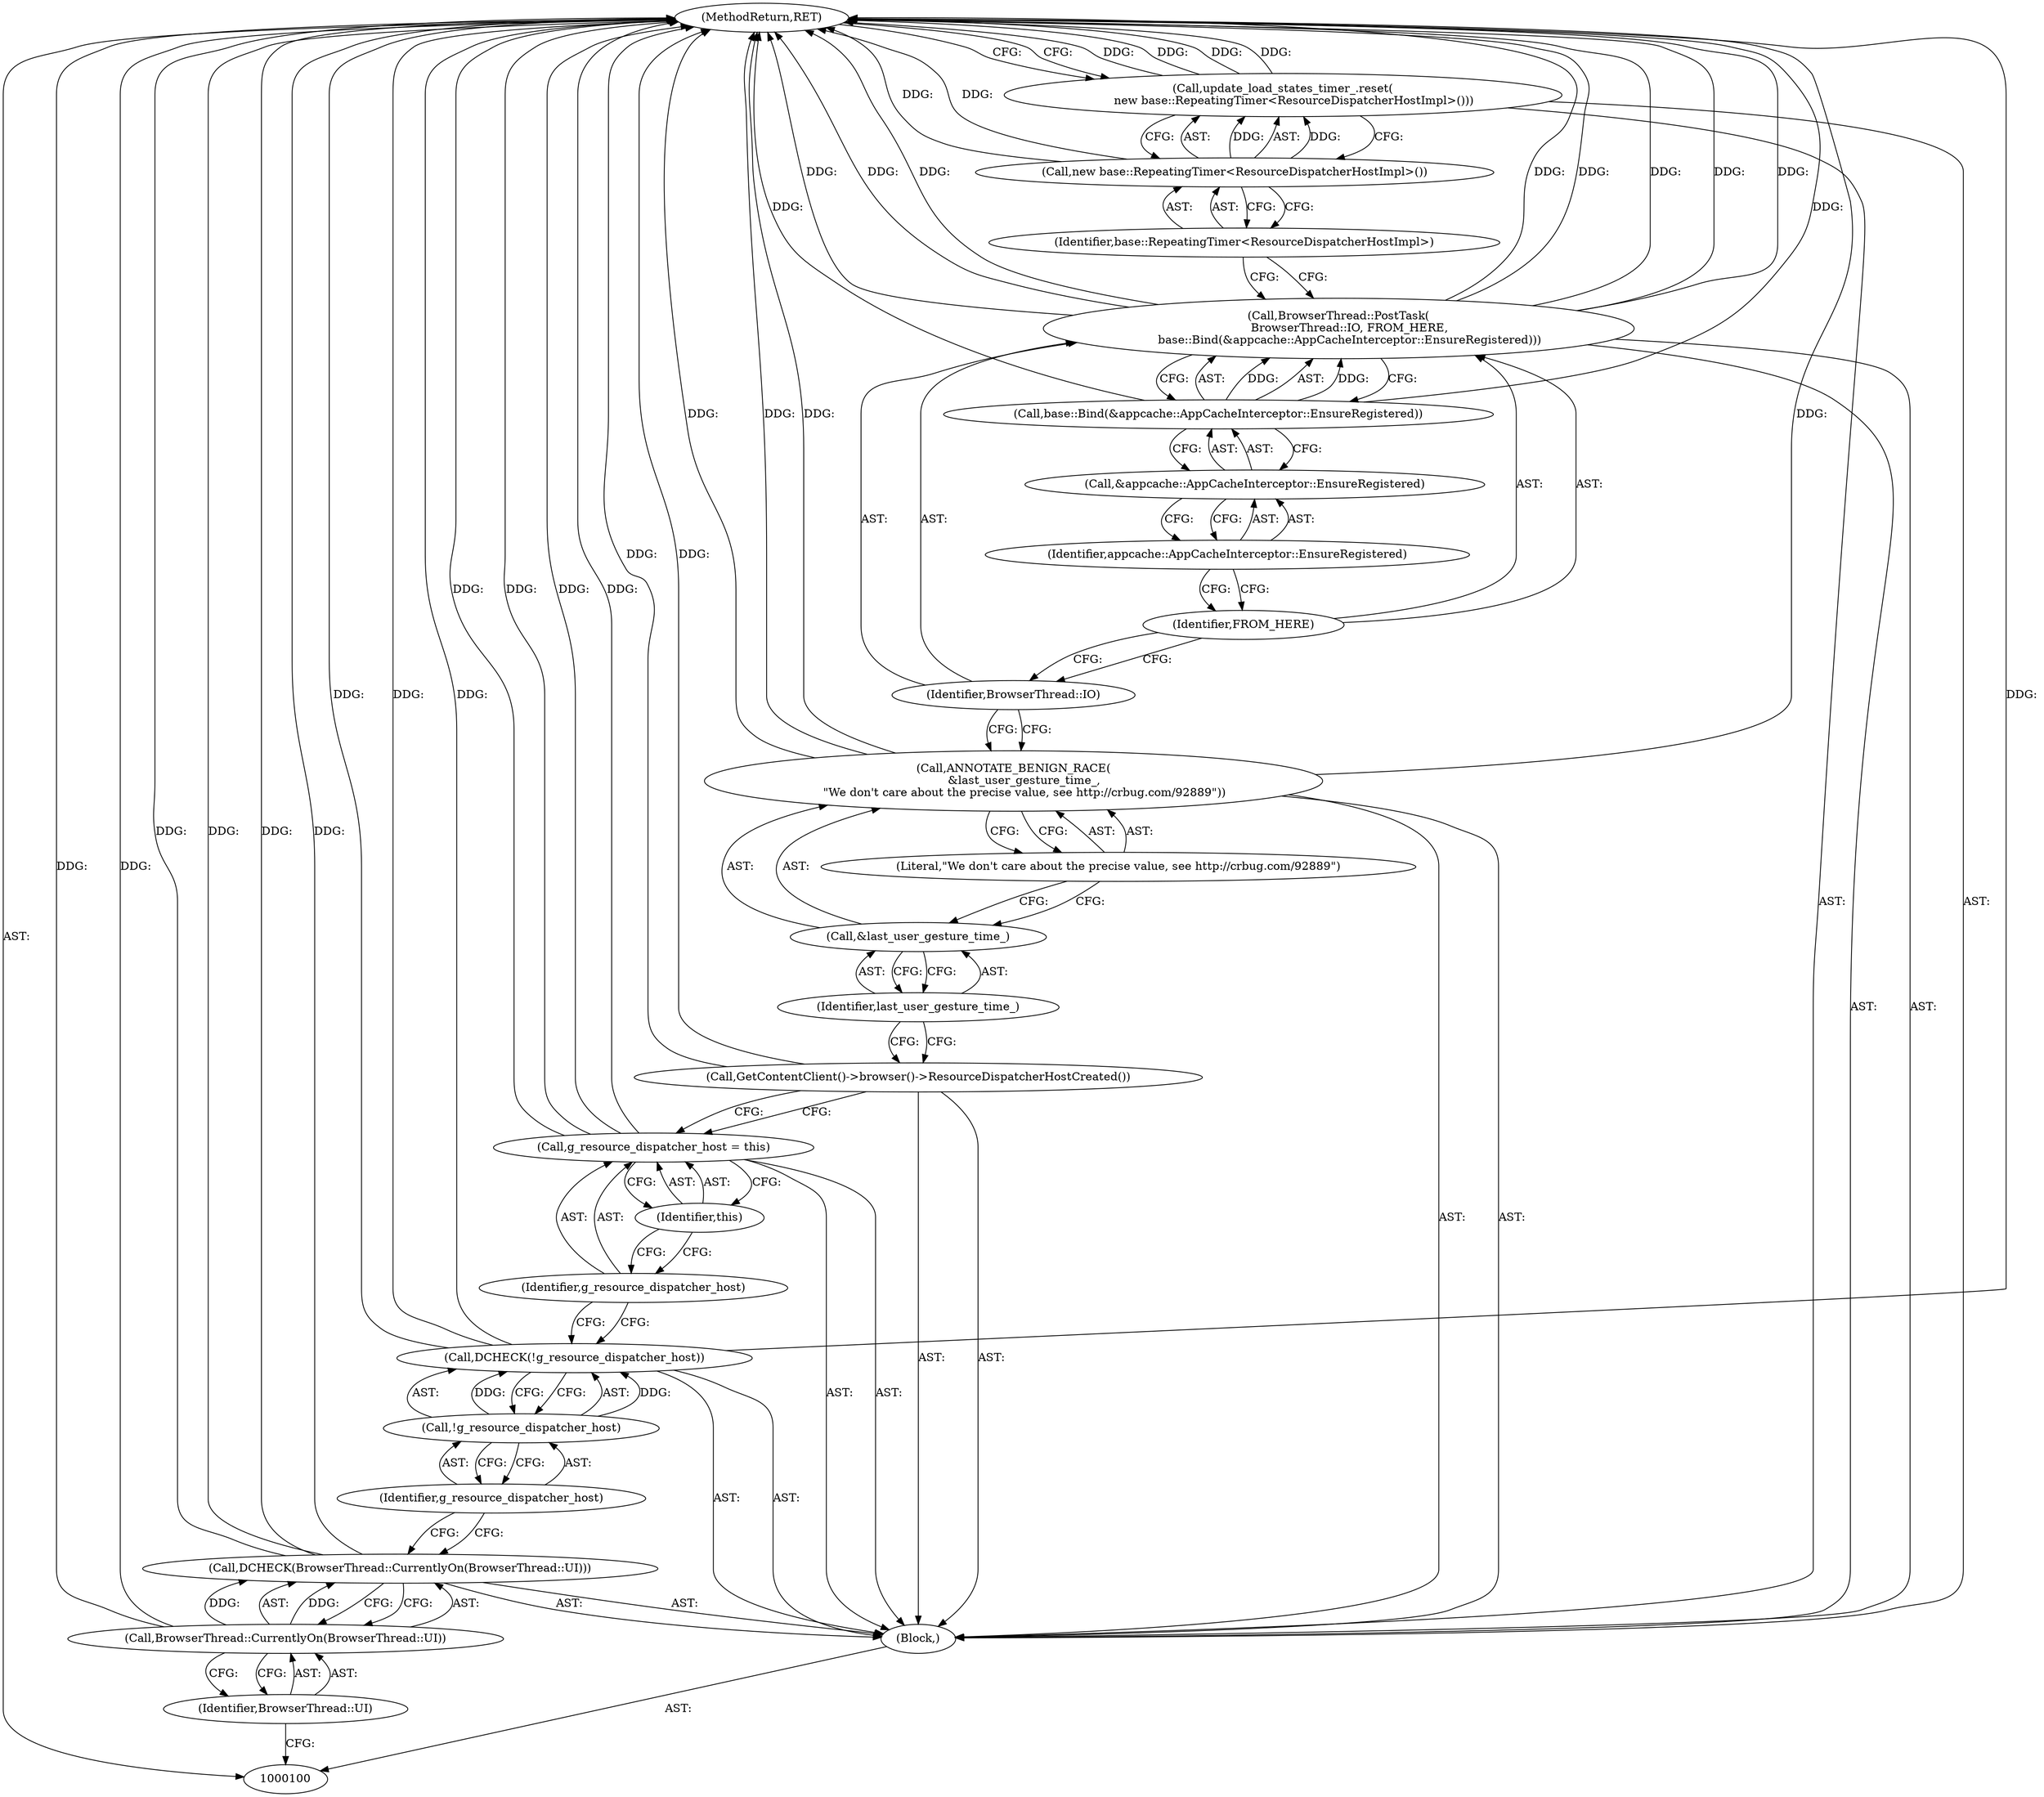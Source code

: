 digraph "0_Chrome_5385c44d9634d00b1cec2abf0fe7290d4205c7b0_2" {
"1000125" [label="(MethodReturn,RET)"];
"1000101" [label="(Block,)"];
"1000102" [label="(Call,DCHECK(BrowserThread::CurrentlyOn(BrowserThread::UI)))"];
"1000104" [label="(Identifier,BrowserThread::UI)"];
"1000103" [label="(Call,BrowserThread::CurrentlyOn(BrowserThread::UI))"];
"1000107" [label="(Identifier,g_resource_dispatcher_host)"];
"1000105" [label="(Call,DCHECK(!g_resource_dispatcher_host))"];
"1000106" [label="(Call,!g_resource_dispatcher_host)"];
"1000108" [label="(Call,g_resource_dispatcher_host = this)"];
"1000109" [label="(Identifier,g_resource_dispatcher_host)"];
"1000110" [label="(Identifier,this)"];
"1000111" [label="(Call,GetContentClient()->browser()->ResourceDispatcherHostCreated())"];
"1000112" [label="(Call,ANNOTATE_BENIGN_RACE(\n      &last_user_gesture_time_,\n      \"We don't care about the precise value, see http://crbug.com/92889\"))"];
"1000113" [label="(Call,&last_user_gesture_time_)"];
"1000114" [label="(Identifier,last_user_gesture_time_)"];
"1000115" [label="(Literal,\"We don't care about the precise value, see http://crbug.com/92889\")"];
"1000116" [label="(Call,BrowserThread::PostTask(\n      BrowserThread::IO, FROM_HERE,\n      base::Bind(&appcache::AppCacheInterceptor::EnsureRegistered)))"];
"1000118" [label="(Identifier,FROM_HERE)"];
"1000117" [label="(Identifier,BrowserThread::IO)"];
"1000120" [label="(Call,&appcache::AppCacheInterceptor::EnsureRegistered)"];
"1000121" [label="(Identifier,appcache::AppCacheInterceptor::EnsureRegistered)"];
"1000119" [label="(Call,base::Bind(&appcache::AppCacheInterceptor::EnsureRegistered))"];
"1000122" [label="(Call,update_load_states_timer_.reset(\n      new base::RepeatingTimer<ResourceDispatcherHostImpl>()))"];
"1000124" [label="(Identifier,base::RepeatingTimer<ResourceDispatcherHostImpl>)"];
"1000123" [label="(Call,new base::RepeatingTimer<ResourceDispatcherHostImpl>())"];
"1000125" -> "1000100"  [label="AST: "];
"1000125" -> "1000122"  [label="CFG: "];
"1000116" -> "1000125"  [label="DDG: "];
"1000116" -> "1000125"  [label="DDG: "];
"1000116" -> "1000125"  [label="DDG: "];
"1000116" -> "1000125"  [label="DDG: "];
"1000103" -> "1000125"  [label="DDG: "];
"1000105" -> "1000125"  [label="DDG: "];
"1000105" -> "1000125"  [label="DDG: "];
"1000122" -> "1000125"  [label="DDG: "];
"1000122" -> "1000125"  [label="DDG: "];
"1000102" -> "1000125"  [label="DDG: "];
"1000102" -> "1000125"  [label="DDG: "];
"1000123" -> "1000125"  [label="DDG: "];
"1000112" -> "1000125"  [label="DDG: "];
"1000112" -> "1000125"  [label="DDG: "];
"1000108" -> "1000125"  [label="DDG: "];
"1000108" -> "1000125"  [label="DDG: "];
"1000119" -> "1000125"  [label="DDG: "];
"1000111" -> "1000125"  [label="DDG: "];
"1000101" -> "1000100"  [label="AST: "];
"1000102" -> "1000101"  [label="AST: "];
"1000105" -> "1000101"  [label="AST: "];
"1000108" -> "1000101"  [label="AST: "];
"1000111" -> "1000101"  [label="AST: "];
"1000112" -> "1000101"  [label="AST: "];
"1000116" -> "1000101"  [label="AST: "];
"1000122" -> "1000101"  [label="AST: "];
"1000102" -> "1000101"  [label="AST: "];
"1000102" -> "1000103"  [label="CFG: "];
"1000103" -> "1000102"  [label="AST: "];
"1000107" -> "1000102"  [label="CFG: "];
"1000102" -> "1000125"  [label="DDG: "];
"1000102" -> "1000125"  [label="DDG: "];
"1000103" -> "1000102"  [label="DDG: "];
"1000104" -> "1000103"  [label="AST: "];
"1000104" -> "1000100"  [label="CFG: "];
"1000103" -> "1000104"  [label="CFG: "];
"1000103" -> "1000102"  [label="AST: "];
"1000103" -> "1000104"  [label="CFG: "];
"1000104" -> "1000103"  [label="AST: "];
"1000102" -> "1000103"  [label="CFG: "];
"1000103" -> "1000125"  [label="DDG: "];
"1000103" -> "1000102"  [label="DDG: "];
"1000107" -> "1000106"  [label="AST: "];
"1000107" -> "1000102"  [label="CFG: "];
"1000106" -> "1000107"  [label="CFG: "];
"1000105" -> "1000101"  [label="AST: "];
"1000105" -> "1000106"  [label="CFG: "];
"1000106" -> "1000105"  [label="AST: "];
"1000109" -> "1000105"  [label="CFG: "];
"1000105" -> "1000125"  [label="DDG: "];
"1000105" -> "1000125"  [label="DDG: "];
"1000106" -> "1000105"  [label="DDG: "];
"1000106" -> "1000105"  [label="AST: "];
"1000106" -> "1000107"  [label="CFG: "];
"1000107" -> "1000106"  [label="AST: "];
"1000105" -> "1000106"  [label="CFG: "];
"1000106" -> "1000105"  [label="DDG: "];
"1000108" -> "1000101"  [label="AST: "];
"1000108" -> "1000110"  [label="CFG: "];
"1000109" -> "1000108"  [label="AST: "];
"1000110" -> "1000108"  [label="AST: "];
"1000111" -> "1000108"  [label="CFG: "];
"1000108" -> "1000125"  [label="DDG: "];
"1000108" -> "1000125"  [label="DDG: "];
"1000109" -> "1000108"  [label="AST: "];
"1000109" -> "1000105"  [label="CFG: "];
"1000110" -> "1000109"  [label="CFG: "];
"1000110" -> "1000108"  [label="AST: "];
"1000110" -> "1000109"  [label="CFG: "];
"1000108" -> "1000110"  [label="CFG: "];
"1000111" -> "1000101"  [label="AST: "];
"1000111" -> "1000108"  [label="CFG: "];
"1000114" -> "1000111"  [label="CFG: "];
"1000111" -> "1000125"  [label="DDG: "];
"1000112" -> "1000101"  [label="AST: "];
"1000112" -> "1000115"  [label="CFG: "];
"1000113" -> "1000112"  [label="AST: "];
"1000115" -> "1000112"  [label="AST: "];
"1000117" -> "1000112"  [label="CFG: "];
"1000112" -> "1000125"  [label="DDG: "];
"1000112" -> "1000125"  [label="DDG: "];
"1000113" -> "1000112"  [label="AST: "];
"1000113" -> "1000114"  [label="CFG: "];
"1000114" -> "1000113"  [label="AST: "];
"1000115" -> "1000113"  [label="CFG: "];
"1000114" -> "1000113"  [label="AST: "];
"1000114" -> "1000111"  [label="CFG: "];
"1000113" -> "1000114"  [label="CFG: "];
"1000115" -> "1000112"  [label="AST: "];
"1000115" -> "1000113"  [label="CFG: "];
"1000112" -> "1000115"  [label="CFG: "];
"1000116" -> "1000101"  [label="AST: "];
"1000116" -> "1000119"  [label="CFG: "];
"1000117" -> "1000116"  [label="AST: "];
"1000118" -> "1000116"  [label="AST: "];
"1000119" -> "1000116"  [label="AST: "];
"1000124" -> "1000116"  [label="CFG: "];
"1000116" -> "1000125"  [label="DDG: "];
"1000116" -> "1000125"  [label="DDG: "];
"1000116" -> "1000125"  [label="DDG: "];
"1000116" -> "1000125"  [label="DDG: "];
"1000119" -> "1000116"  [label="DDG: "];
"1000118" -> "1000116"  [label="AST: "];
"1000118" -> "1000117"  [label="CFG: "];
"1000121" -> "1000118"  [label="CFG: "];
"1000117" -> "1000116"  [label="AST: "];
"1000117" -> "1000112"  [label="CFG: "];
"1000118" -> "1000117"  [label="CFG: "];
"1000120" -> "1000119"  [label="AST: "];
"1000120" -> "1000121"  [label="CFG: "];
"1000121" -> "1000120"  [label="AST: "];
"1000119" -> "1000120"  [label="CFG: "];
"1000121" -> "1000120"  [label="AST: "];
"1000121" -> "1000118"  [label="CFG: "];
"1000120" -> "1000121"  [label="CFG: "];
"1000119" -> "1000116"  [label="AST: "];
"1000119" -> "1000120"  [label="CFG: "];
"1000120" -> "1000119"  [label="AST: "];
"1000116" -> "1000119"  [label="CFG: "];
"1000119" -> "1000125"  [label="DDG: "];
"1000119" -> "1000116"  [label="DDG: "];
"1000122" -> "1000101"  [label="AST: "];
"1000122" -> "1000123"  [label="CFG: "];
"1000123" -> "1000122"  [label="AST: "];
"1000125" -> "1000122"  [label="CFG: "];
"1000122" -> "1000125"  [label="DDG: "];
"1000122" -> "1000125"  [label="DDG: "];
"1000123" -> "1000122"  [label="DDG: "];
"1000124" -> "1000123"  [label="AST: "];
"1000124" -> "1000116"  [label="CFG: "];
"1000123" -> "1000124"  [label="CFG: "];
"1000123" -> "1000122"  [label="AST: "];
"1000123" -> "1000124"  [label="CFG: "];
"1000124" -> "1000123"  [label="AST: "];
"1000122" -> "1000123"  [label="CFG: "];
"1000123" -> "1000125"  [label="DDG: "];
"1000123" -> "1000122"  [label="DDG: "];
}
